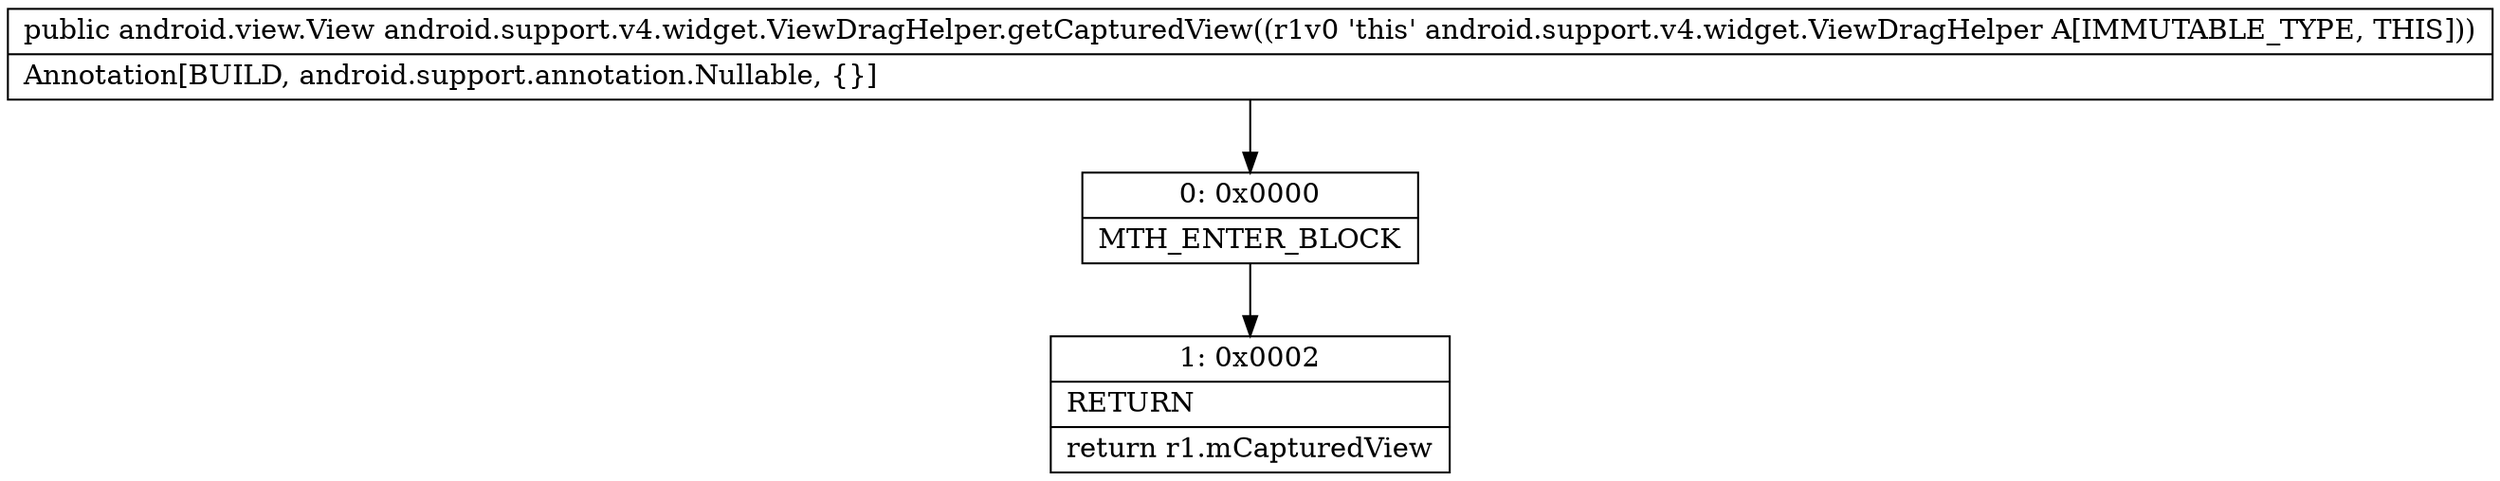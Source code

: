 digraph "CFG forandroid.support.v4.widget.ViewDragHelper.getCapturedView()Landroid\/view\/View;" {
Node_0 [shape=record,label="{0\:\ 0x0000|MTH_ENTER_BLOCK\l}"];
Node_1 [shape=record,label="{1\:\ 0x0002|RETURN\l|return r1.mCapturedView\l}"];
MethodNode[shape=record,label="{public android.view.View android.support.v4.widget.ViewDragHelper.getCapturedView((r1v0 'this' android.support.v4.widget.ViewDragHelper A[IMMUTABLE_TYPE, THIS]))  | Annotation[BUILD, android.support.annotation.Nullable, \{\}]\l}"];
MethodNode -> Node_0;
Node_0 -> Node_1;
}

